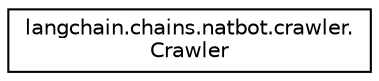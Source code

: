digraph "Graphical Class Hierarchy"
{
 // LATEX_PDF_SIZE
  edge [fontname="Helvetica",fontsize="10",labelfontname="Helvetica",labelfontsize="10"];
  node [fontname="Helvetica",fontsize="10",shape=record];
  rankdir="LR";
  Node0 [label="langchain.chains.natbot.crawler.\lCrawler",height=0.2,width=0.4,color="black", fillcolor="white", style="filled",URL="$classlangchain_1_1chains_1_1natbot_1_1crawler_1_1Crawler.html",tooltip=" "];
}
